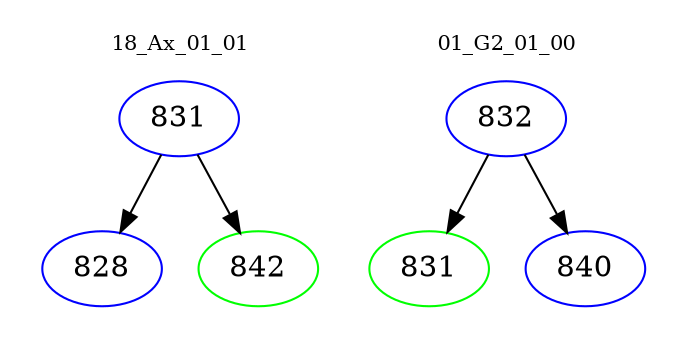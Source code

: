 digraph{
subgraph cluster_0 {
color = white
label = "18_Ax_01_01";
fontsize=10;
T0_831 [label="831", color="blue"]
T0_831 -> T0_828 [color="black"]
T0_828 [label="828", color="blue"]
T0_831 -> T0_842 [color="black"]
T0_842 [label="842", color="green"]
}
subgraph cluster_1 {
color = white
label = "01_G2_01_00";
fontsize=10;
T1_832 [label="832", color="blue"]
T1_832 -> T1_831 [color="black"]
T1_831 [label="831", color="green"]
T1_832 -> T1_840 [color="black"]
T1_840 [label="840", color="blue"]
}
}
